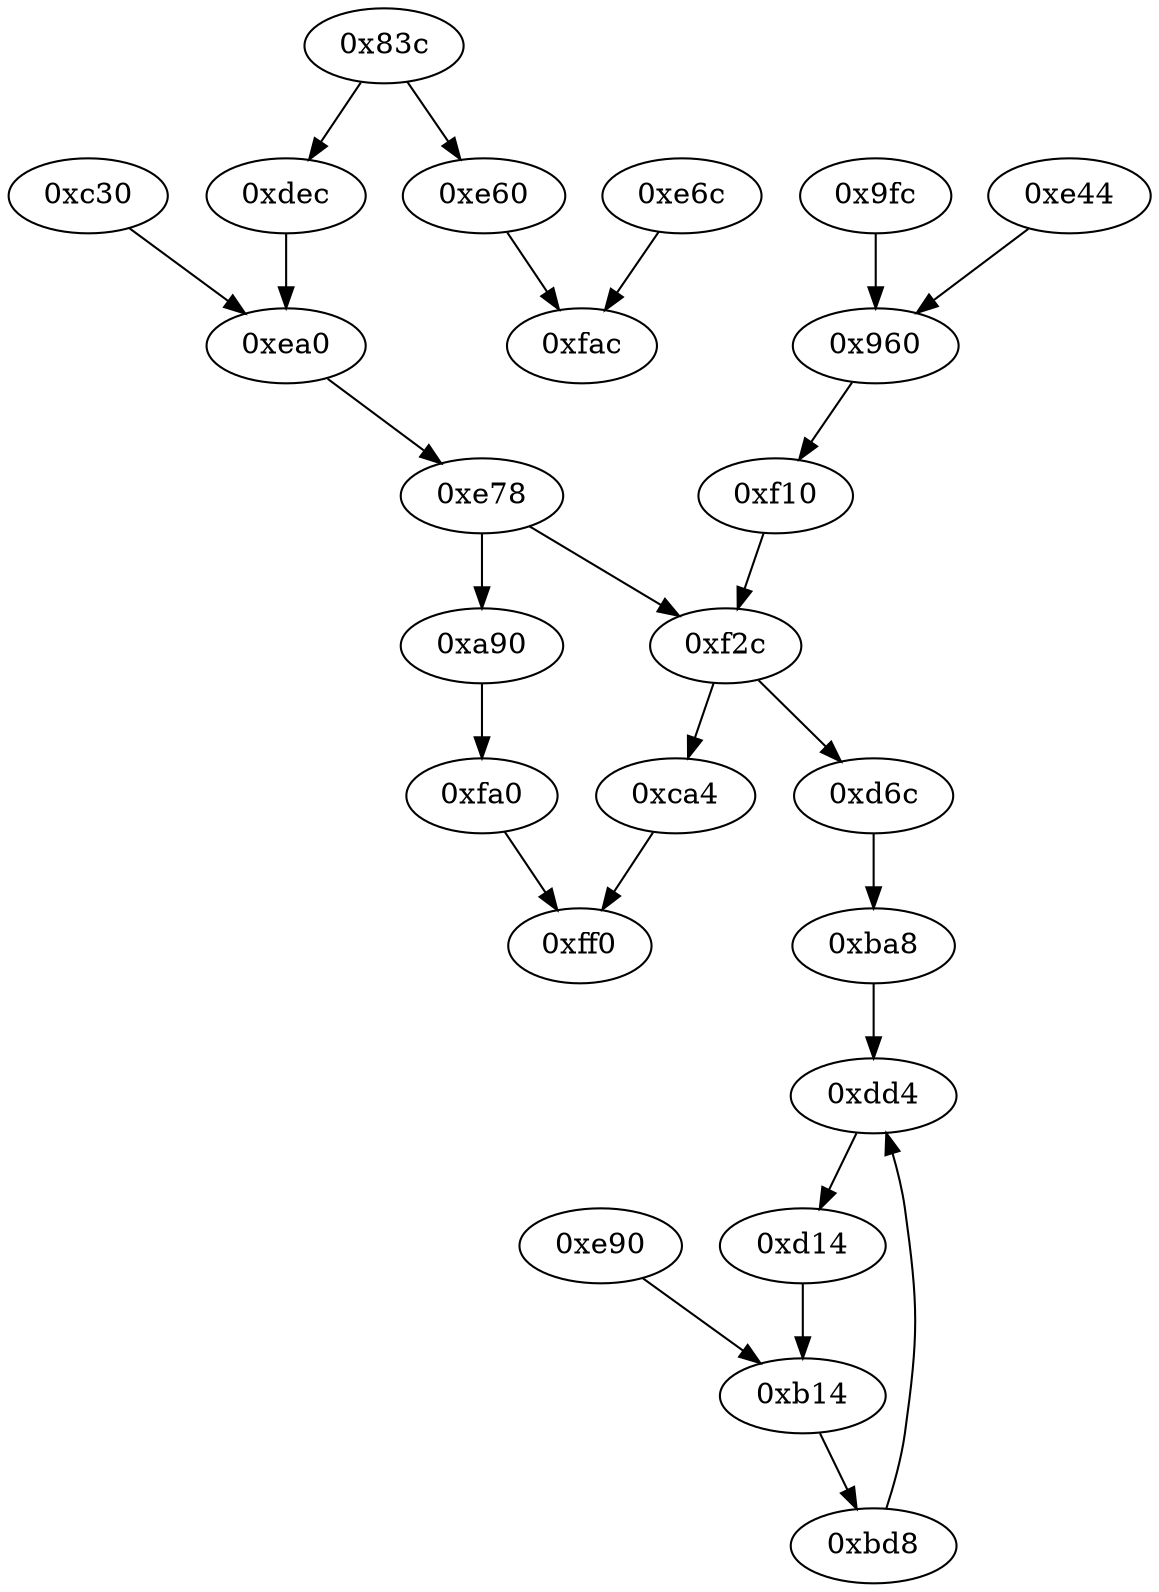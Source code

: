 strict digraph "" {
	"0xd6c"	 [opcode="[u'ldr', u'ldr', u'ldr', u'ldr', u'ldr', u'mov', u'add', u'cmp', u'sub', u'mov', u'sub', u'mul', u'mov', u'mvn', u'orr', u'cmn', \
u'mov', u'teq', u'ldr', u'mov', u'cmn', u'mov', u'mov']"];
	"0xba8"	 [opcode="[u'ldr', u'ldr', u'ldr', u'ldr', u'sub', u'sub', u'add', u'mul', u'mvn', u'ldr', u'ldr', u'ldr']"];
	"0xd6c" -> "0xba8";
	"0xbd8"	 [opcode="[u'orr', u'cmn', u'mov', u'mov', u'cmp', u'mov', u'mov', u'mov', u'cmn', u'mov', u'mov', u'b']"];
	"0xdd4"	 [opcode="[u'ldr', u'bl', u'and', u'str', u'ldr', u'b']"];
	"0xbd8" -> "0xdd4";
	"0xfa0"	 [opcode="[u'ldr', u'add', u'b']"];
	"0xff0"	 [opcode="[u'bl', u'mov', u'bl', u'and', u'ldrbt']"];
	"0xfa0" -> "0xff0";
	"0xe6c"	 [opcode="[u'ldr', u'mov', u'b']"];
	"0xfac"	 [opcode="[u'ldr', u'ldr', u'ldr', u'ldr', u'sub', u'mov', u'sub', u'pop']"];
	"0xe6c" -> "0xfac";
	"0xc30"	 [opcode="[u'ldr', u'ldr', u'bl', u'ldr', u'b']"];
	"0xea0"	 [opcode="[u'ldr', u'ldr', u'ldr', u'str', u'ldr', u'bl', u'str', u'ldr', u'ldr', u'cmp', u'mov', u'mov', u'strb', u'ldr', u'ldr', u'ldr', \
u'sub', u'sub', u'add', u'mul', u'eor', u'and', u'ldr', u'ldr', u'mov', u'mov', u'cmp', u'mov']"];
	"0xc30" -> "0xea0";
	"0xe78"	 [opcode="[u'ldrb', u'ldr', u'ldr', u'cmp', u'mov', u'b']"];
	"0xea0" -> "0xe78";
	"0xf2c"	 [opcode="[u'sub', u'str', u'ldr', u'bl', u'bl', u'ldr', u'ldr', u'bl', u'ldr', u'bl', u'ldr', u'ldr', u'bl', u'str', u'ldr', u'ldr', u'ldr', \
u'cmp', u'mov', u'b']"];
	"0xe78" -> "0xf2c";
	"0xa90"	 [opcode="[u'ldr', u'mov', u'mov', u'ldr', u'ldr', u'ldr', u'ldr', u'cmp', u'mov', u'sub', u'sub', u'add', u'mul', u'mvn', u'mov', u'orr', \
u'ldr', u'ldr', u'b']"];
	"0xe78" -> "0xa90";
	"0xd14"	 [opcode="[u'ldr', u'ldr', u'ldr', u'ldr', u'mov', u'sub', u'cmp', u'mul', u'mov', u'mov', u'mvn', u'ldr', u'orr', u'cmn', u'mov', u'teq', \
u'ldr', u'mov', u'cmn', u'mov', u'mov', u'b']"];
	"0xb14"	 [opcode="[u'ldr', u'bl', u'ldr', u'ldr', u'ldr', u'ldr', u'sub', u'sub', u'add', u'mul', u'mvn', u'ldr', u'ldr', u'ldr', u'b']"];
	"0xd14" -> "0xb14";
	"0xca4"	 [opcode="[u'ldr', u'mov', u'mov', u'ldr', u'ldr', u'ldr', u'cmp', u'mov', u'sub', u'mul', u'mvn', u'mov', u'orr', u'ldr', u'ldr']"];
	"0xca4" -> "0xff0";
	"0x960"	 [opcode="[u'mov', u'bl', u'ldr', u'bl', u'ldr', u'ldr', u'ldr', u'ldr', u'ldr', u'sub', u'sub', u'add', u'mul', u'eor', u'and', u'ldr', u'\
ldr', u'ldr', u'mov', u'mov', u'cmp', u'mov', u'b']"];
	"0xf10"	 [opcode="[u'cmp', u'mov', u'mov', u'cmp', u'mov', u'mov', u'b']"];
	"0x960" -> "0xf10";
	"0xba8" -> "0xdd4";
	"0xf2c" -> "0xd6c";
	"0xf2c" -> "0xca4";
	"0x83c"	 [opcode="[u'push', u'add', u'sub', u'str', u'ldr', u'cmp', u'mvn', u'ldr', u'ldr', u'str', u'ldr', u'ldr', u'ldr', u'mov', u'ldr', u'str', \
u'ldr', u'ldr', u'str', u'ldr', u'str', u'ldr', u'str', u'ldr', u'str', u'ldr', u'str', u'ldr', u'ldr', u'str', u'ldr', u'str', \
u'ldr', u'add', u'str', u'ldr', u'add', u'str', u'ldr', u'add', u'str', u'ldr', u'add', u'str', u'ldr', u'add', u'str', u'ldr', \
u'add', u'str', u'b']"];
	"0xe60"	 [opcode="[u'ldr', u'mov', u'b']"];
	"0x83c" -> "0xe60";
	"0xdec"	 [opcode="[u'ldr', u'ldr', u'ldr', u'sub', u'mul', u'mvn', u'ldr', u'orr', u'mov', u'cmn', u'mov', u'ldr', u'cmp', u'mov', u'mov', u'mov', \
u'cmn', u'mov', u'mov', u'teq', u'mov', u'b']"];
	"0x83c" -> "0xdec";
	"0x9fc"	 [opcode="[u'ldr', u'mov', u'ldr', u'rsb', u'mvn', u'mul', u'mov', u'eor', u'and', u'ldr', u'mov', u'ldr', u'cmp', u'mov', u'teq', u'ldr', \
u'ldr', u'mov', u'cmp', u'mov', u'mov', u'cmp', u'mov', u'b']"];
	"0x9fc" -> "0x960";
	"0xb14" -> "0xbd8";
	"0xe60" -> "0xfac";
	"0xe44"	 [opcode="[u'mov', u'bl', u'ldr', u'bl', u'ldr', u'ldr', u'b']"];
	"0xe44" -> "0x960";
	"0xdd4" -> "0xd14";
	"0xa90" -> "0xfa0";
	"0xf10" -> "0xf2c";
	"0xdec" -> "0xea0";
	"0xe90"	 [opcode="[u'ldr', u'bl', u'ldr', u'b']"];
	"0xe90" -> "0xb14";
}
